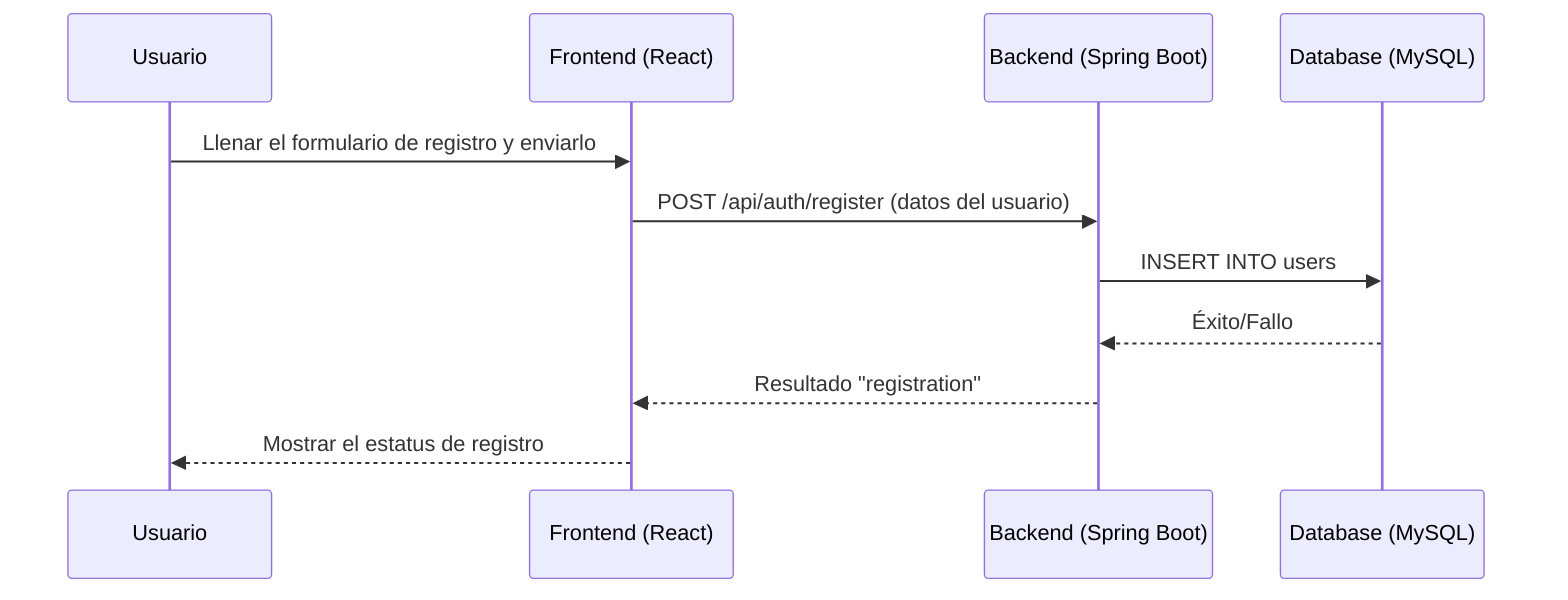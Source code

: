 sequenceDiagram
    participant U as Usuario
    participant F as Frontend (React)
    participant B as Backend (Spring Boot)
    participant D as Database (MySQL)

    U->>F: Llenar el formulario de registro y enviarlo
    F->>B: POST /api/auth/register (datos del usuario)
    B->>D: INSERT INTO users
    D-->>B: Éxito/Fallo
    B-->>F: Resultado "registration"
    F-->>U: Mostrar el estatus de registro